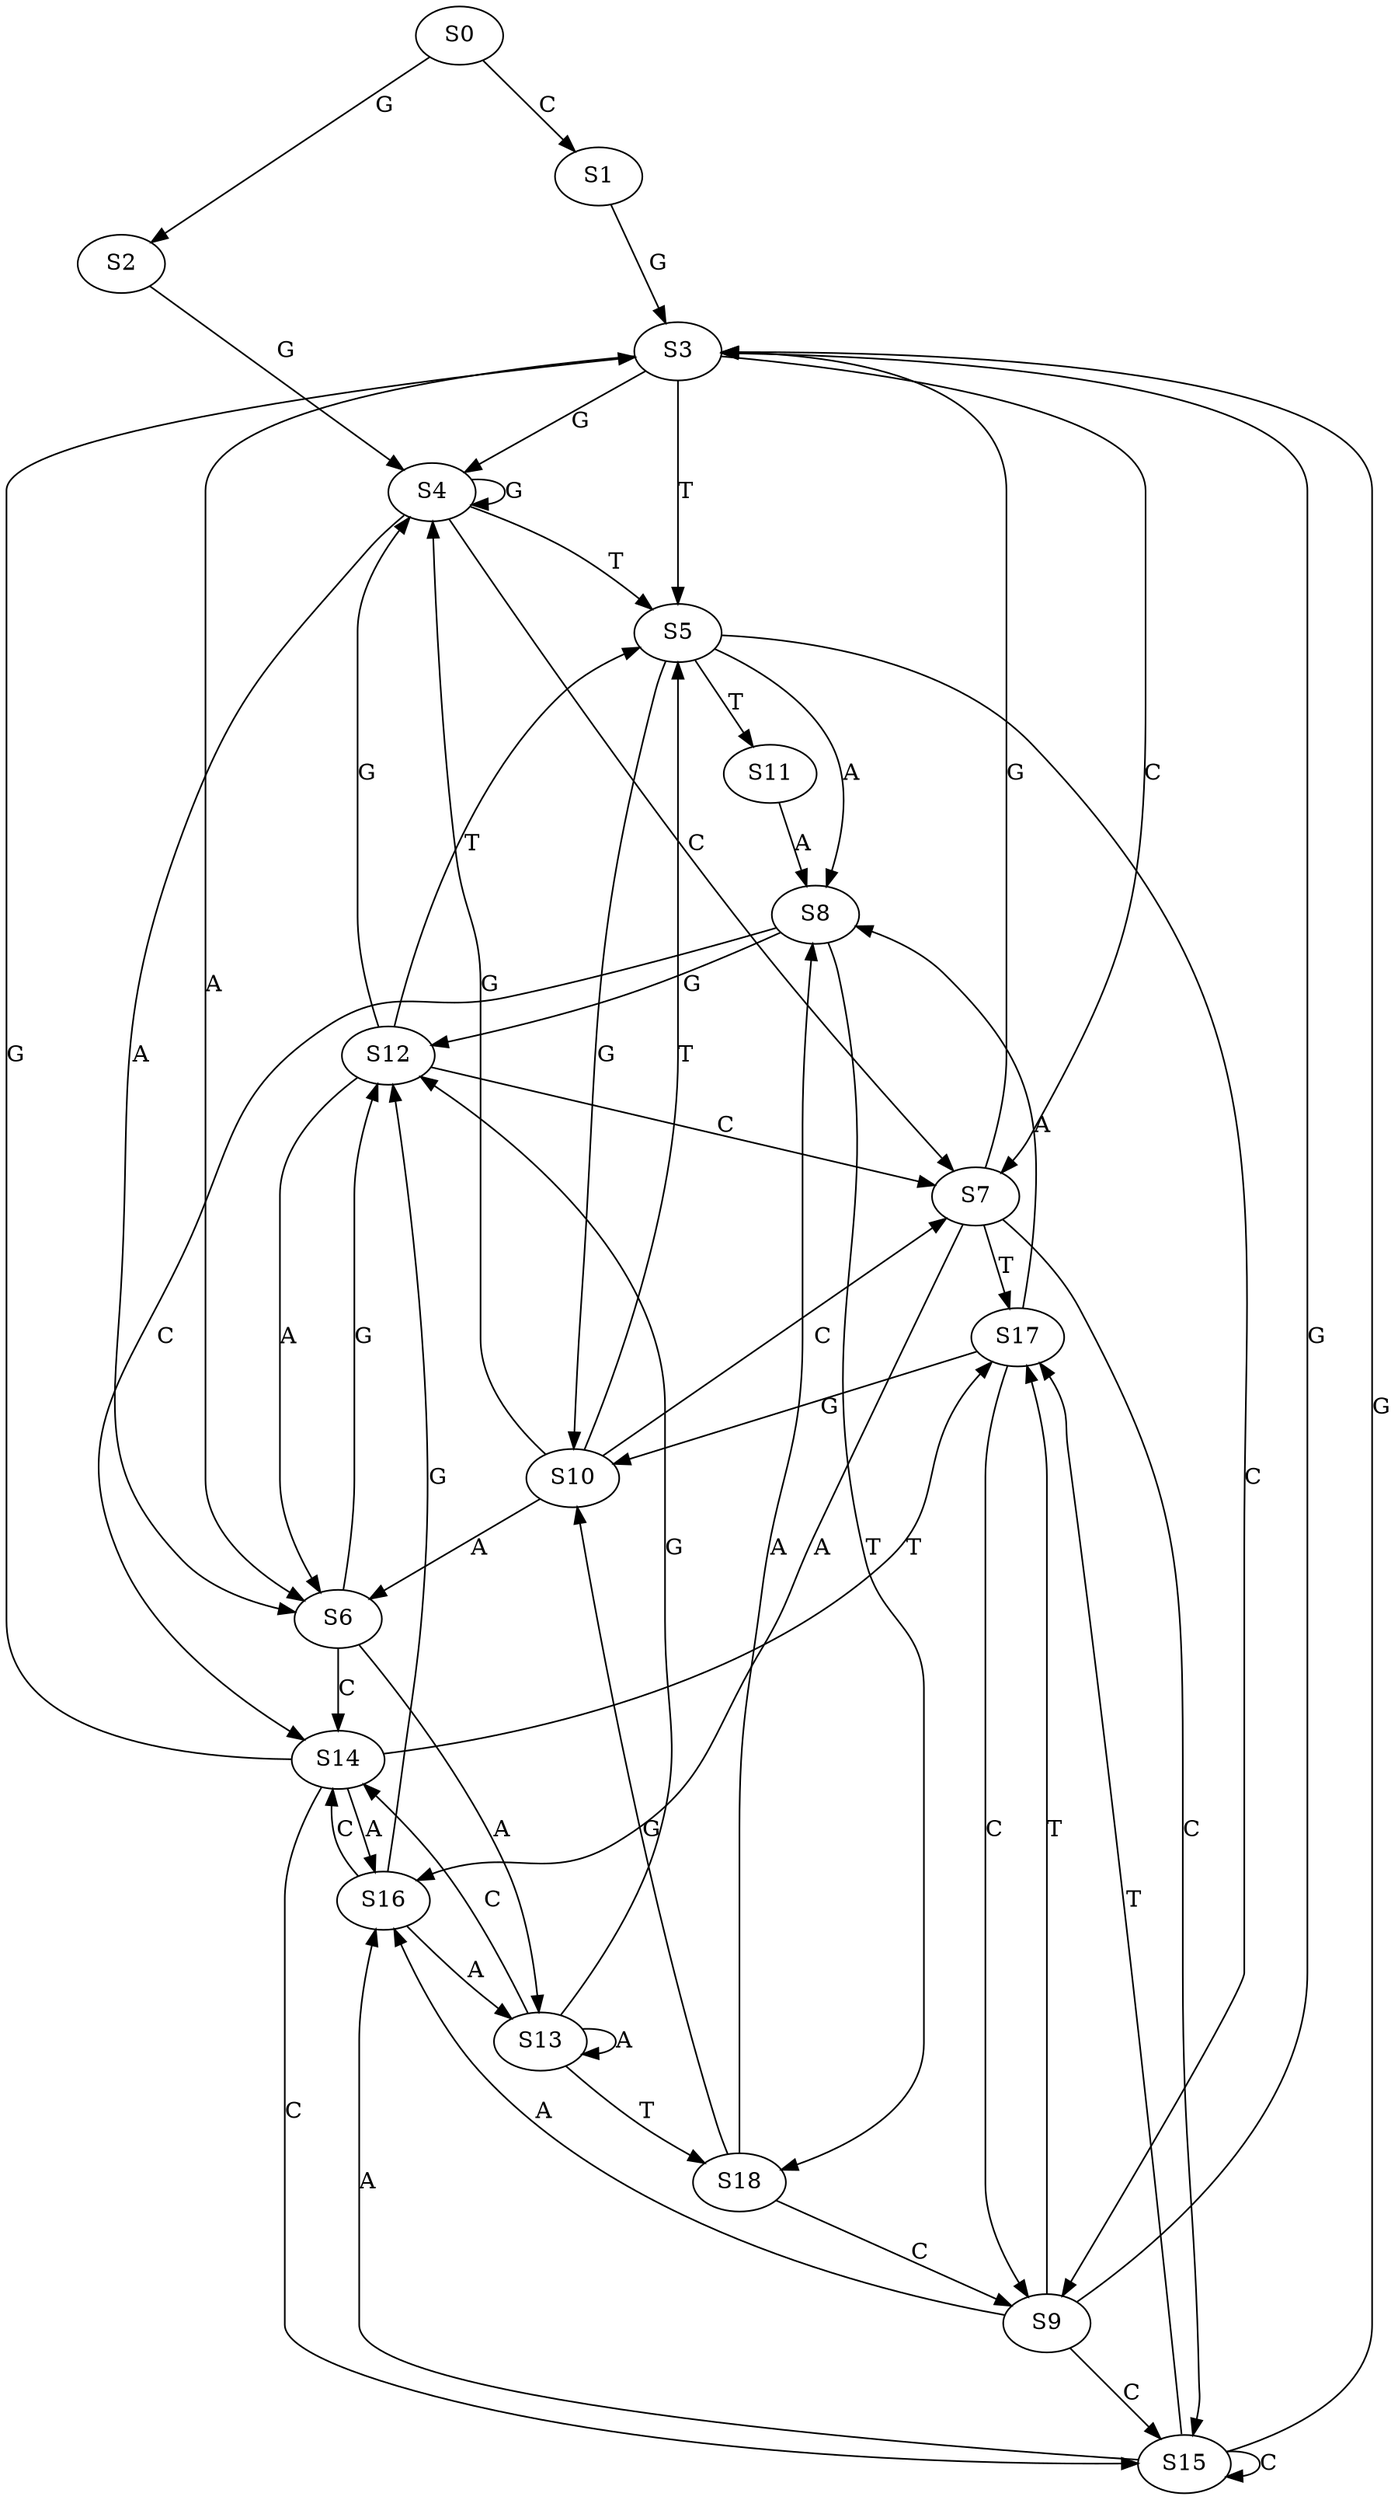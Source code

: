 strict digraph  {
	S0 -> S1 [ label = C ];
	S0 -> S2 [ label = G ];
	S1 -> S3 [ label = G ];
	S2 -> S4 [ label = G ];
	S3 -> S4 [ label = G ];
	S3 -> S5 [ label = T ];
	S3 -> S6 [ label = A ];
	S3 -> S7 [ label = C ];
	S4 -> S6 [ label = A ];
	S4 -> S5 [ label = T ];
	S4 -> S4 [ label = G ];
	S4 -> S7 [ label = C ];
	S5 -> S8 [ label = A ];
	S5 -> S9 [ label = C ];
	S5 -> S10 [ label = G ];
	S5 -> S11 [ label = T ];
	S6 -> S12 [ label = G ];
	S6 -> S13 [ label = A ];
	S6 -> S14 [ label = C ];
	S7 -> S15 [ label = C ];
	S7 -> S16 [ label = A ];
	S7 -> S17 [ label = T ];
	S7 -> S3 [ label = G ];
	S8 -> S12 [ label = G ];
	S8 -> S18 [ label = T ];
	S8 -> S14 [ label = C ];
	S9 -> S17 [ label = T ];
	S9 -> S3 [ label = G ];
	S9 -> S15 [ label = C ];
	S9 -> S16 [ label = A ];
	S10 -> S6 [ label = A ];
	S10 -> S5 [ label = T ];
	S10 -> S4 [ label = G ];
	S10 -> S7 [ label = C ];
	S11 -> S8 [ label = A ];
	S12 -> S5 [ label = T ];
	S12 -> S4 [ label = G ];
	S12 -> S6 [ label = A ];
	S12 -> S7 [ label = C ];
	S13 -> S18 [ label = T ];
	S13 -> S14 [ label = C ];
	S13 -> S12 [ label = G ];
	S13 -> S13 [ label = A ];
	S14 -> S16 [ label = A ];
	S14 -> S17 [ label = T ];
	S14 -> S15 [ label = C ];
	S14 -> S3 [ label = G ];
	S15 -> S3 [ label = G ];
	S15 -> S15 [ label = C ];
	S15 -> S16 [ label = A ];
	S15 -> S17 [ label = T ];
	S16 -> S12 [ label = G ];
	S16 -> S14 [ label = C ];
	S16 -> S13 [ label = A ];
	S17 -> S10 [ label = G ];
	S17 -> S9 [ label = C ];
	S17 -> S8 [ label = A ];
	S18 -> S8 [ label = A ];
	S18 -> S9 [ label = C ];
	S18 -> S10 [ label = G ];
}
